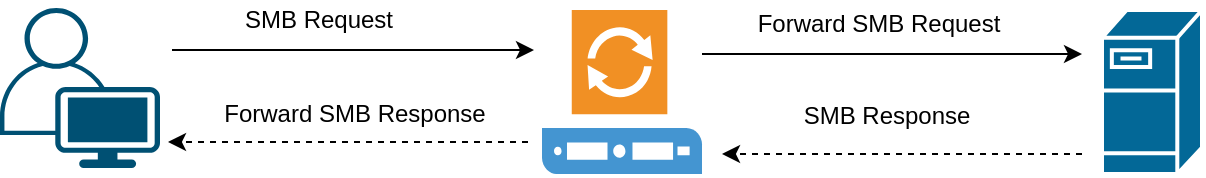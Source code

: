 <mxfile version="17.5.0" type="github" pages="2">
  <diagram id="ZYLZBGIl9L_bCLlOh7m0" name="Page-1">
    <mxGraphModel dx="942" dy="609" grid="1" gridSize="10" guides="1" tooltips="1" connect="1" arrows="1" fold="1" page="1" pageScale="1" pageWidth="850" pageHeight="1100" math="0" shadow="0">
      <root>
        <mxCell id="0" />
        <mxCell id="1" parent="0" />
        <mxCell id="RXaHXO4ZkENvNByqLRO4-2" value="" style="points=[[0.35,0,0],[0.98,0.51,0],[1,0.71,0],[0.67,1,0],[0,0.795,0],[0,0.65,0]];verticalLabelPosition=bottom;sketch=0;html=1;verticalAlign=top;aspect=fixed;align=center;pointerEvents=1;shape=mxgraph.cisco19.user;fillColor=#005073;strokeColor=none;" vertex="1" parent="1">
          <mxGeometry x="99" y="157" width="80" height="80" as="geometry" />
        </mxCell>
        <mxCell id="RXaHXO4ZkENvNByqLRO4-3" value="" style="shadow=0;dashed=0;html=1;strokeColor=none;fillColor=#4495D1;labelPosition=center;verticalLabelPosition=bottom;verticalAlign=top;align=center;outlineConnect=0;shape=mxgraph.veeam.proxy_server;" vertex="1" parent="1">
          <mxGeometry x="370" y="158" width="80" height="82" as="geometry" />
        </mxCell>
        <mxCell id="RXaHXO4ZkENvNByqLRO4-5" value="" style="shape=mxgraph.cisco.servers.fileserver;html=1;pointerEvents=1;dashed=0;fillColor=#036897;strokeColor=#ffffff;strokeWidth=2;verticalLabelPosition=bottom;verticalAlign=top;align=center;outlineConnect=0;" vertex="1" parent="1">
          <mxGeometry x="650" y="158" width="50" height="82" as="geometry" />
        </mxCell>
        <mxCell id="RXaHXO4ZkENvNByqLRO4-6" value="" style="endArrow=classic;html=1;rounded=0;" edge="1" parent="1">
          <mxGeometry width="50" height="50" relative="1" as="geometry">
            <mxPoint x="185" y="178" as="sourcePoint" />
            <mxPoint x="366" y="178" as="targetPoint" />
          </mxGeometry>
        </mxCell>
        <mxCell id="TaRnkx6jlsNbO_Ugs5PR-1" value="" style="endArrow=classic;html=1;rounded=0;" edge="1" parent="1">
          <mxGeometry width="50" height="50" relative="1" as="geometry">
            <mxPoint x="450" y="180" as="sourcePoint" />
            <mxPoint x="640" y="180" as="targetPoint" />
          </mxGeometry>
        </mxCell>
        <mxCell id="TaRnkx6jlsNbO_Ugs5PR-2" value="" style="endArrow=classic;html=1;rounded=0;jumpStyle=arc;dashed=1;" edge="1" parent="1">
          <mxGeometry width="50" height="50" relative="1" as="geometry">
            <mxPoint x="640" y="230" as="sourcePoint" />
            <mxPoint x="460" y="230" as="targetPoint" />
          </mxGeometry>
        </mxCell>
        <mxCell id="TaRnkx6jlsNbO_Ugs5PR-4" value="" style="endArrow=classic;html=1;rounded=0;jumpStyle=arc;dashed=1;" edge="1" parent="1">
          <mxGeometry width="50" height="50" relative="1" as="geometry">
            <mxPoint x="363" y="224" as="sourcePoint" />
            <mxPoint x="183" y="224" as="targetPoint" />
          </mxGeometry>
        </mxCell>
        <mxCell id="TaRnkx6jlsNbO_Ugs5PR-5" value="SMB Request" style="text;html=1;align=center;verticalAlign=middle;resizable=0;points=[];autosize=1;strokeColor=none;fillColor=none;" vertex="1" parent="1">
          <mxGeometry x="213" y="153" width="90" height="20" as="geometry" />
        </mxCell>
        <mxCell id="TaRnkx6jlsNbO_Ugs5PR-6" value="Forward SMB Request" style="text;html=1;align=center;verticalAlign=middle;resizable=0;points=[];autosize=1;strokeColor=none;fillColor=none;" vertex="1" parent="1">
          <mxGeometry x="468" y="155" width="140" height="20" as="geometry" />
        </mxCell>
        <mxCell id="TaRnkx6jlsNbO_Ugs5PR-7" value="SMB Response" style="text;html=1;align=center;verticalAlign=middle;resizable=0;points=[];autosize=1;strokeColor=none;fillColor=none;" vertex="1" parent="1">
          <mxGeometry x="492" y="201" width="100" height="20" as="geometry" />
        </mxCell>
        <mxCell id="TaRnkx6jlsNbO_Ugs5PR-8" value="Forward SMB Response" style="text;html=1;align=center;verticalAlign=middle;resizable=0;points=[];autosize=1;strokeColor=none;fillColor=none;" vertex="1" parent="1">
          <mxGeometry x="201" y="200" width="150" height="20" as="geometry" />
        </mxCell>
      </root>
    </mxGraphModel>
  </diagram>
  <diagram id="LRYhNeckzoFMCYttEEpE" name="Page-2">
    <mxGraphModel dx="942" dy="609" grid="1" gridSize="10" guides="1" tooltips="1" connect="1" arrows="1" fold="1" page="1" pageScale="1" pageWidth="850" pageHeight="1100" math="0" shadow="0">
      <root>
        <mxCell id="0" />
        <mxCell id="1" parent="0" />
      </root>
    </mxGraphModel>
  </diagram>
</mxfile>
